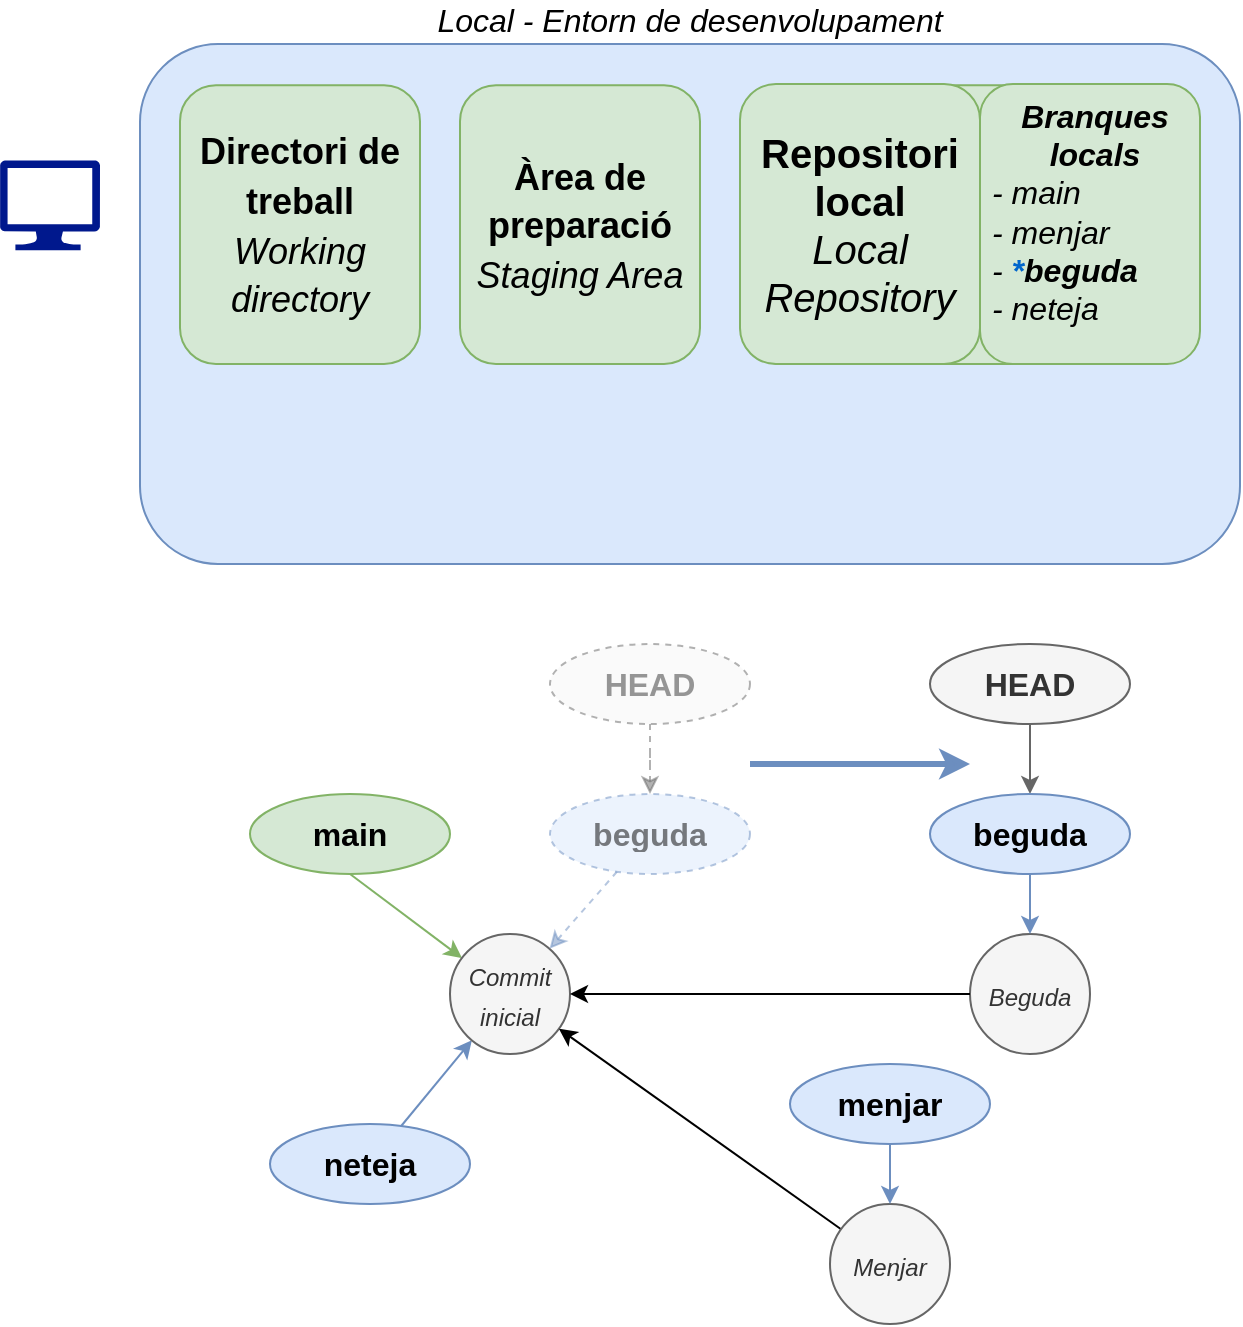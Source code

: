 <mxfile version="24.8.2">
  <diagram name="Pàgina-1" id="mhbHxmUa4zc_a_H4eHv1">
    <mxGraphModel dx="2074" dy="1146" grid="1" gridSize="10" guides="1" tooltips="1" connect="1" arrows="1" fold="1" page="1" pageScale="1" pageWidth="827" pageHeight="1169" math="0" shadow="0">
      <root>
        <mxCell id="0" />
        <mxCell id="1" parent="0" />
        <mxCell id="dp8ddyL-VryvzM2425Ij-3" style="rounded=0;orthogonalLoop=1;jettySize=auto;html=1;exitX=0.5;exitY=1;exitDx=0;exitDy=0;fillColor=#d5e8d4;strokeColor=#82b366;" parent="1" source="dp8ddyL-VryvzM2425Ij-4" target="dp8ddyL-VryvzM2425Ij-13" edge="1">
          <mxGeometry relative="1" as="geometry">
            <mxPoint x="1021.667" y="695" as="targetPoint" />
          </mxGeometry>
        </mxCell>
        <mxCell id="dp8ddyL-VryvzM2425Ij-4" value="main" style="ellipse;whiteSpace=wrap;html=1;fillColor=#d5e8d4;strokeColor=#82b366;fontSize=16;fontStyle=1" parent="1" vertex="1">
          <mxGeometry x="915" y="615" width="100" height="40" as="geometry" />
        </mxCell>
        <mxCell id="dp8ddyL-VryvzM2425Ij-11" value="neteja" style="ellipse;whiteSpace=wrap;html=1;fillColor=#dae8fc;strokeColor=#6c8ebf;fontSize=16;fontStyle=1" parent="1" vertex="1">
          <mxGeometry x="925" y="780" width="100" height="40" as="geometry" />
        </mxCell>
        <mxCell id="dp8ddyL-VryvzM2425Ij-12" style="rounded=0;orthogonalLoop=1;jettySize=auto;html=1;fillColor=#dae8fc;strokeColor=#6c8ebf;" parent="1" source="dp8ddyL-VryvzM2425Ij-11" target="dp8ddyL-VryvzM2425Ij-13" edge="1">
          <mxGeometry relative="1" as="geometry">
            <mxPoint x="985" y="787" as="sourcePoint" />
            <mxPoint x="1062.5" y="735" as="targetPoint" />
          </mxGeometry>
        </mxCell>
        <mxCell id="dp8ddyL-VryvzM2425Ij-13" value="&lt;i style=&quot;font-size: 16px;&quot;&gt;&lt;font style=&quot;font-size: 12px;&quot;&gt;Commit inicial&lt;/font&gt;&lt;/i&gt;" style="ellipse;whiteSpace=wrap;html=1;fillColor=#f5f5f5;fontColor=#333333;strokeColor=#666666;" parent="1" vertex="1">
          <mxGeometry x="1015" y="685" width="60" height="60" as="geometry" />
        </mxCell>
        <mxCell id="dp8ddyL-VryvzM2425Ij-17" value="&lt;i&gt;Local - Entorn de desenvolupament&lt;/i&gt;" style="rounded=1;whiteSpace=wrap;html=1;verticalAlign=bottom;labelPosition=center;verticalLabelPosition=top;align=center;textDirection=ltr;labelBackgroundColor=none;spacingTop=0;spacing=2;fontSize=16;fillColor=#dae8fc;strokeColor=#6c8ebf;" parent="1" vertex="1">
          <mxGeometry x="860" y="240" width="550" height="260" as="geometry" />
        </mxCell>
        <mxCell id="dp8ddyL-VryvzM2425Ij-18" value="" style="sketch=0;aspect=fixed;pointerEvents=1;shadow=0;dashed=0;html=1;strokeColor=none;labelPosition=center;verticalLabelPosition=bottom;verticalAlign=top;align=center;fillColor=#00188D;shape=mxgraph.azure.computer" parent="1" vertex="1">
          <mxGeometry x="790" y="298.13" width="50" height="45" as="geometry" />
        </mxCell>
        <mxCell id="dp8ddyL-VryvzM2425Ij-19" value="" style="rounded=1;whiteSpace=wrap;html=1;fontSize=20;fillColor=#d5e8d4;strokeColor=#82b366;" parent="1" vertex="1">
          <mxGeometry x="1160" y="260.63" width="230" height="139.37" as="geometry" />
        </mxCell>
        <mxCell id="dp8ddyL-VryvzM2425Ij-20" value="&lt;b&gt;Repositori local&lt;/b&gt;&lt;i&gt;&lt;br&gt;Local Repository&lt;/i&gt;" style="rounded=1;whiteSpace=wrap;html=1;fontSize=20;fillColor=#d5e8d4;strokeColor=#82b366;" parent="1" vertex="1">
          <mxGeometry x="1160" y="260" width="120" height="140" as="geometry" />
        </mxCell>
        <mxCell id="dp8ddyL-VryvzM2425Ij-21" value="&lt;b style=&quot;border-color: var(--border-color); font-size: 18px;&quot;&gt;Àrea de preparació&lt;/b&gt;&lt;br style=&quot;border-color: var(--border-color); font-size: 18px;&quot;&gt;&lt;i style=&quot;border-color: var(--border-color); font-size: 18px;&quot;&gt;Staging Area&lt;/i&gt;" style="rounded=1;whiteSpace=wrap;html=1;fontSize=20;fillColor=#d5e8d4;strokeColor=#82b366;" parent="1" vertex="1">
          <mxGeometry x="1020" y="260.63" width="120" height="139.37" as="geometry" />
        </mxCell>
        <mxCell id="dp8ddyL-VryvzM2425Ij-22" value="&lt;b style=&quot;border-color: var(--border-color); font-size: 18px;&quot;&gt;Directori de treball&lt;/b&gt;&lt;br style=&quot;border-color: var(--border-color); font-size: 18px;&quot;&gt;&lt;i style=&quot;border-color: var(--border-color); font-size: 18px;&quot;&gt;Working directory&lt;/i&gt;" style="rounded=1;whiteSpace=wrap;html=1;fontSize=20;fillColor=#d5e8d4;strokeColor=#82b366;" parent="1" vertex="1">
          <mxGeometry x="880" y="260.63" width="120" height="139.37" as="geometry" />
        </mxCell>
        <mxCell id="dp8ddyL-VryvzM2425Ij-23" value="" style="shape=image;imageAspect=0;aspect=fixed;verticalLabelPosition=bottom;verticalAlign=top;image=https://cdn0.iconfinder.com/data/icons/folder-line/512/folder_tree-512.png;" parent="1" vertex="1">
          <mxGeometry x="905" y="410" width="70" height="70" as="geometry" />
        </mxCell>
        <mxCell id="dp8ddyL-VryvzM2425Ij-24" value="" style="shape=image;imageAspect=0;aspect=fixed;verticalLabelPosition=bottom;verticalAlign=top;image=https://cdn.icon-icons.com/icons2/2718/PNG/512/git_branch_icon_174485.png;" parent="1" vertex="1">
          <mxGeometry x="1239.5" y="410" width="71" height="71" as="geometry" />
        </mxCell>
        <mxCell id="dp8ddyL-VryvzM2425Ij-25" value="&lt;i style=&quot;&quot;&gt;&lt;b style=&quot;font-size: 16px;&quot;&gt;Branques locals&lt;/b&gt;&lt;br style=&quot;font-size: 16px;&quot;&gt;&lt;div style=&quot;text-align: left;&quot;&gt;&lt;span style=&quot;background-color: initial;&quot;&gt;- main&lt;/span&gt;&lt;br&gt;&lt;/div&gt;&lt;div style=&quot;text-align: left;&quot;&gt;&lt;span style=&quot;background-color: initial;&quot;&gt;- menjar&lt;/span&gt;&lt;/div&gt;&lt;div style=&quot;text-align: left;&quot;&gt;&lt;span style=&quot;background-color: initial;&quot;&gt;-&amp;nbsp;&lt;/span&gt;&lt;b style=&quot;background-color: initial;&quot;&gt;&lt;font color=&quot;#0066cc&quot;&gt;*&lt;/font&gt;&lt;/b&gt;&lt;span style=&quot;background-color: initial;&quot;&gt;&lt;b&gt;beguda&lt;/b&gt;&lt;/span&gt;&lt;/div&gt;&lt;div style=&quot;text-align: left;&quot;&gt;&lt;span style=&quot;background-color: initial;&quot;&gt;- neteja&lt;/span&gt;&lt;/div&gt;&lt;/i&gt;" style="rounded=1;whiteSpace=wrap;html=1;fontSize=16;fillColor=#d5e8d4;strokeColor=#82b366;verticalAlign=top;spacingLeft=5;" parent="1" vertex="1">
          <mxGeometry x="1280" y="260" width="110" height="140" as="geometry" />
        </mxCell>
        <mxCell id="dp8ddyL-VryvzM2425Ij-27" style="rounded=0;orthogonalLoop=1;jettySize=auto;html=1;" parent="1" source="dp8ddyL-VryvzM2425Ij-26" target="dp8ddyL-VryvzM2425Ij-13" edge="1">
          <mxGeometry relative="1" as="geometry" />
        </mxCell>
        <mxCell id="dp8ddyL-VryvzM2425Ij-26" value="&lt;i style=&quot;font-size: 16px;&quot;&gt;&lt;font style=&quot;font-size: 12px;&quot;&gt;Menjar&lt;/font&gt;&lt;/i&gt;" style="ellipse;whiteSpace=wrap;html=1;fillColor=#f5f5f5;fontColor=#333333;strokeColor=#666666;" parent="1" vertex="1">
          <mxGeometry x="1205" y="820" width="60" height="60" as="geometry" />
        </mxCell>
        <mxCell id="dp8ddyL-VryvzM2425Ij-30" style="rounded=0;orthogonalLoop=1;jettySize=auto;html=1;exitX=0.5;exitY=1;exitDx=0;exitDy=0;fillColor=#dae8fc;strokeColor=#6c8ebf;" parent="1" source="dp8ddyL-VryvzM2425Ij-31" target="dp8ddyL-VryvzM2425Ij-26" edge="1">
          <mxGeometry relative="1" as="geometry">
            <mxPoint x="1188" y="830" as="targetPoint" />
          </mxGeometry>
        </mxCell>
        <mxCell id="dp8ddyL-VryvzM2425Ij-31" value="menjar" style="ellipse;whiteSpace=wrap;html=1;fillColor=#dae8fc;strokeColor=#6c8ebf;fontSize=16;fontStyle=1" parent="1" vertex="1">
          <mxGeometry x="1185" y="750" width="100" height="40" as="geometry" />
        </mxCell>
        <mxCell id="dp8ddyL-VryvzM2425Ij-34" style="edgeStyle=orthogonalEdgeStyle;rounded=0;orthogonalLoop=1;jettySize=auto;html=1;fillColor=#f5f5f5;strokeColor=#666666;opacity=50;dashed=1;" parent="1" source="dp8ddyL-VryvzM2425Ij-35" target="dp8ddyL-VryvzM2425Ij-37" edge="1">
          <mxGeometry relative="1" as="geometry" />
        </mxCell>
        <mxCell id="dp8ddyL-VryvzM2425Ij-35" value="HEAD" style="ellipse;whiteSpace=wrap;html=1;fillColor=#f5f5f5;strokeColor=#666666;fontSize=16;fontStyle=1;fontColor=#333333;opacity=50;dashed=1;textOpacity=50;" parent="1" vertex="1">
          <mxGeometry x="1065" y="540" width="100" height="40" as="geometry" />
        </mxCell>
        <mxCell id="dp8ddyL-VryvzM2425Ij-36" style="rounded=0;orthogonalLoop=1;jettySize=auto;html=1;fillColor=#dae8fc;strokeColor=#6c8ebf;opacity=50;dashed=1;" parent="1" source="dp8ddyL-VryvzM2425Ij-37" target="dp8ddyL-VryvzM2425Ij-13" edge="1">
          <mxGeometry relative="1" as="geometry">
            <mxPoint x="1165" y="645" as="targetPoint" />
          </mxGeometry>
        </mxCell>
        <mxCell id="dp8ddyL-VryvzM2425Ij-37" value="beguda" style="ellipse;whiteSpace=wrap;html=1;fillColor=#dae8fc;strokeColor=#6c8ebf;fontSize=16;fontStyle=1;opacity=50;dashed=1;textOpacity=50;" parent="1" vertex="1">
          <mxGeometry x="1065" y="615" width="100" height="40" as="geometry" />
        </mxCell>
        <mxCell id="dp8ddyL-VryvzM2425Ij-38" value="" style="endArrow=classic;html=1;rounded=0;strokeWidth=3;fillColor=#dae8fc;strokeColor=#6c8ebf;" parent="1" edge="1">
          <mxGeometry width="50" height="50" relative="1" as="geometry">
            <mxPoint x="1165" y="600" as="sourcePoint" />
            <mxPoint x="1275" y="600" as="targetPoint" />
            <Array as="points">
              <mxPoint x="1215" y="600" />
            </Array>
          </mxGeometry>
        </mxCell>
        <mxCell id="dp8ddyL-VryvzM2425Ij-40" style="edgeStyle=orthogonalEdgeStyle;rounded=0;orthogonalLoop=1;jettySize=auto;html=1;exitX=0.5;exitY=1;exitDx=0;exitDy=0;fillColor=#f5f5f5;strokeColor=#666666;" parent="1" source="dp8ddyL-VryvzM2425Ij-41" target="dp8ddyL-VryvzM2425Ij-44" edge="1">
          <mxGeometry relative="1" as="geometry">
            <mxPoint x="628.5" y="422.5" as="targetPoint" />
          </mxGeometry>
        </mxCell>
        <mxCell id="dp8ddyL-VryvzM2425Ij-41" value="HEAD" style="ellipse;whiteSpace=wrap;html=1;fillColor=#f5f5f5;strokeColor=#666666;fontSize=16;fontStyle=1;fontColor=#333333;" parent="1" vertex="1">
          <mxGeometry x="1255" y="540" width="100" height="40" as="geometry" />
        </mxCell>
        <mxCell id="dp8ddyL-VryvzM2425Ij-42" value="&lt;i style=&quot;font-size: 16px;&quot;&gt;&lt;font style=&quot;font-size: 12px;&quot;&gt;Beguda&lt;/font&gt;&lt;/i&gt;" style="ellipse;whiteSpace=wrap;html=1;fillColor=#f5f5f5;fontColor=#333333;strokeColor=#666666;" parent="1" vertex="1">
          <mxGeometry x="1275" y="685" width="60" height="60" as="geometry" />
        </mxCell>
        <mxCell id="dp8ddyL-VryvzM2425Ij-43" style="rounded=0;orthogonalLoop=1;jettySize=auto;html=1;exitX=0.5;exitY=1;exitDx=0;exitDy=0;fillColor=#dae8fc;strokeColor=#6c8ebf;" parent="1" source="dp8ddyL-VryvzM2425Ij-44" target="dp8ddyL-VryvzM2425Ij-42" edge="1">
          <mxGeometry relative="1" as="geometry">
            <mxPoint x="1258" y="695" as="targetPoint" />
          </mxGeometry>
        </mxCell>
        <mxCell id="dp8ddyL-VryvzM2425Ij-44" value="beguda" style="ellipse;whiteSpace=wrap;html=1;fillColor=#dae8fc;strokeColor=#6c8ebf;fontSize=16;fontStyle=1" parent="1" vertex="1">
          <mxGeometry x="1255" y="615" width="100" height="40" as="geometry" />
        </mxCell>
        <mxCell id="dp8ddyL-VryvzM2425Ij-45" style="rounded=0;orthogonalLoop=1;jettySize=auto;html=1;" parent="1" source="dp8ddyL-VryvzM2425Ij-42" target="dp8ddyL-VryvzM2425Ij-13" edge="1">
          <mxGeometry relative="1" as="geometry">
            <mxPoint x="1224" y="561" as="sourcePoint" />
            <mxPoint x="1076" y="704" as="targetPoint" />
          </mxGeometry>
        </mxCell>
      </root>
    </mxGraphModel>
  </diagram>
</mxfile>
